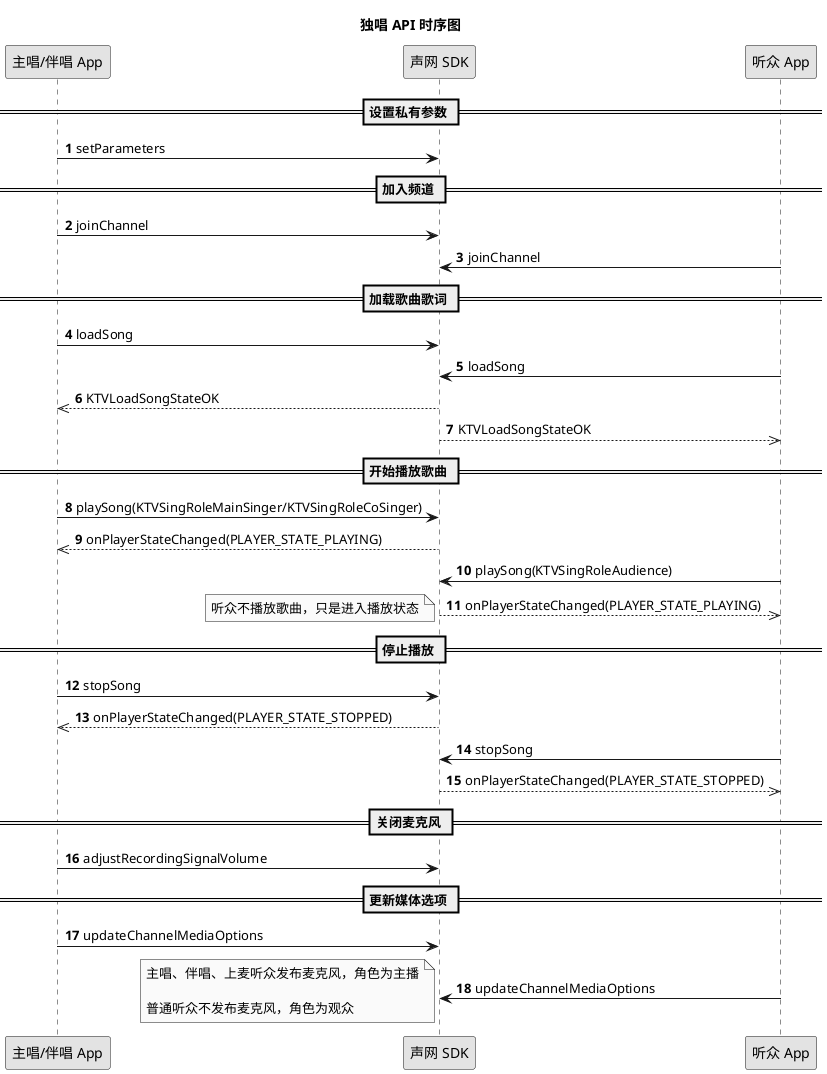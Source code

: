 @startuml
title 独唱 API 时序图
autonumber
skinparam monochrome true
participant "主唱/伴唱 App" as a
participant "声网 SDK" as b
participant "听众 App" as c
== 设置私有参数 ==
a -> b: setParameters
== 加入频道 ==
a -> b: joinChannel
c -> b: joinChannel
== 加载歌曲歌词 ==
a -> b: loadSong
c -> b: loadSong
b -->> a: KTVLoadSongStateOK
b -->> c: KTVLoadSongStateOK
== 开始播放歌曲 ==
a -> b: playSong(KTVSingRoleMainSinger/KTVSingRoleCoSinger)
b -->> a: onPlayerStateChanged(PLAYER_STATE_PLAYING)
c -> b: playSong(KTVSingRoleAudience)
b -->> c: onPlayerStateChanged(PLAYER_STATE_PLAYING)
note left
听众不播放歌曲，只是进入播放状态
end note
== 停止播放 ==
a -> b: stopSong
b -->> a: onPlayerStateChanged(PLAYER_STATE_STOPPED)
c -> b: stopSong
b -->> c: onPlayerStateChanged(PLAYER_STATE_STOPPED)
== 关闭麦克风 ==
a -> b: adjustRecordingSignalVolume
== 更新媒体选项 ==
a -> b: updateChannelMediaOptions
c -> b: updateChannelMediaOptions
note left
主唱、伴唱、上麦听众发布麦克风，角色为主播

普通听众不发布麦克风，角色为观众
end note
@enduml